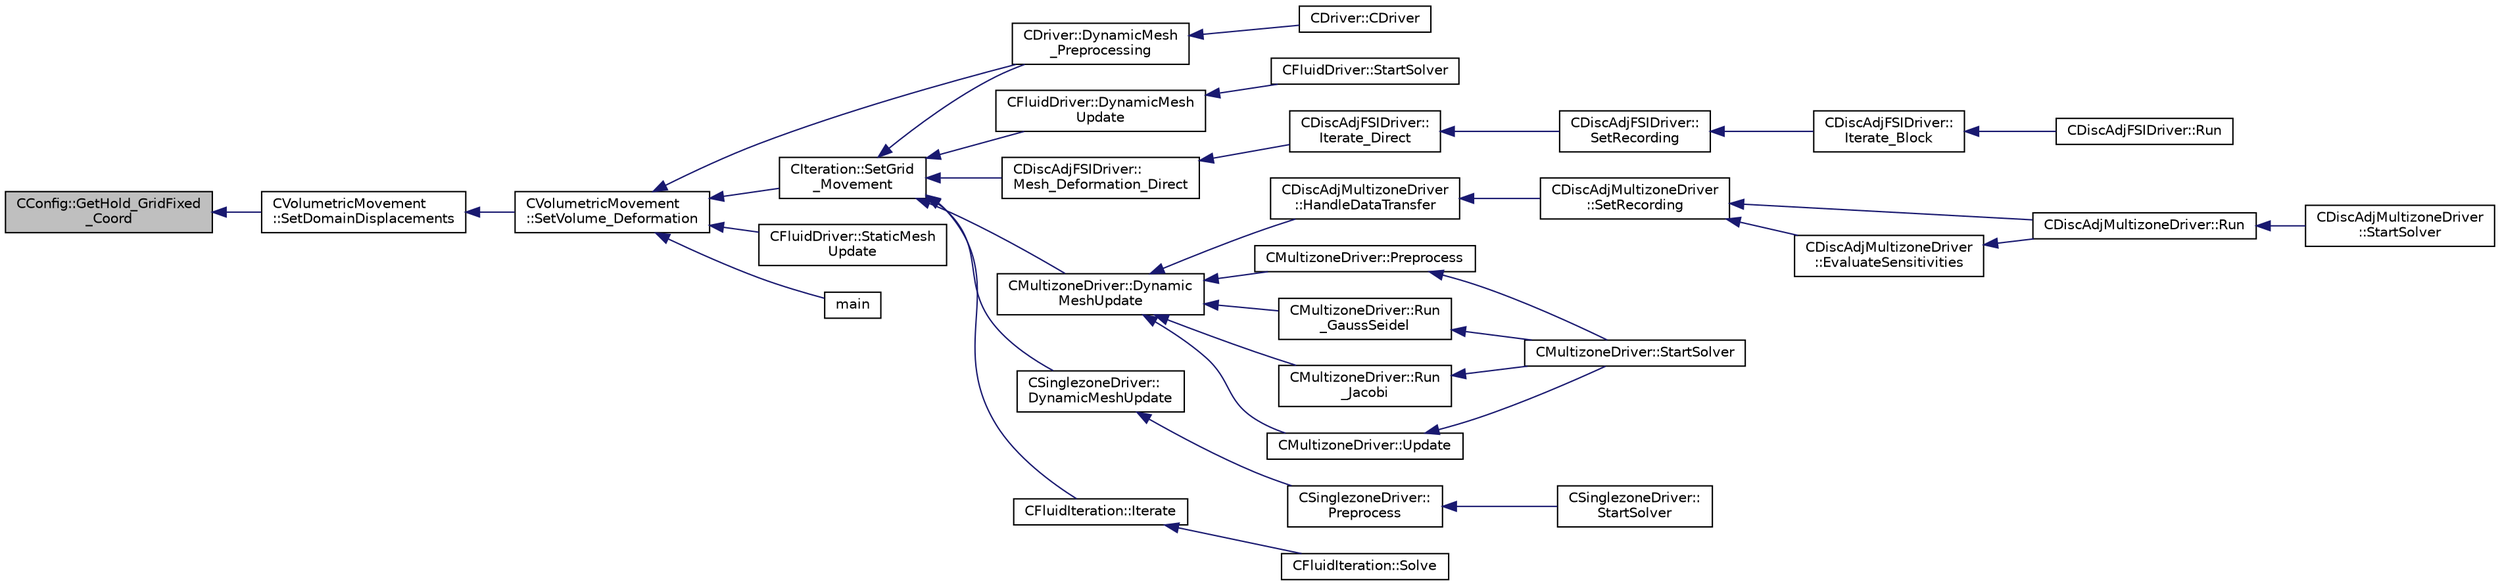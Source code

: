 digraph "CConfig::GetHold_GridFixed_Coord"
{
  edge [fontname="Helvetica",fontsize="10",labelfontname="Helvetica",labelfontsize="10"];
  node [fontname="Helvetica",fontsize="10",shape=record];
  rankdir="LR";
  Node3995 [label="CConfig::GetHold_GridFixed\l_Coord",height=0.2,width=0.4,color="black", fillcolor="grey75", style="filled", fontcolor="black"];
  Node3995 -> Node3996 [dir="back",color="midnightblue",fontsize="10",style="solid",fontname="Helvetica"];
  Node3996 [label="CVolumetricMovement\l::SetDomainDisplacements",height=0.2,width=0.4,color="black", fillcolor="white", style="filled",URL="$class_c_volumetric_movement.html#a34e2da985ad10e2db2d7b3753f0569c3",tooltip="Check the domain points vertex that are going to be moved. "];
  Node3996 -> Node3997 [dir="back",color="midnightblue",fontsize="10",style="solid",fontname="Helvetica"];
  Node3997 [label="CVolumetricMovement\l::SetVolume_Deformation",height=0.2,width=0.4,color="black", fillcolor="white", style="filled",URL="$class_c_volumetric_movement.html#a9120967db0448fb16cb3ddf14ce6b533",tooltip="Grid deformation using the spring analogy method. "];
  Node3997 -> Node3998 [dir="back",color="midnightblue",fontsize="10",style="solid",fontname="Helvetica"];
  Node3998 [label="CDriver::DynamicMesh\l_Preprocessing",height=0.2,width=0.4,color="black", fillcolor="white", style="filled",URL="$class_c_driver.html#af585d91d9c08dbddcc2b3e67dd5f5af9",tooltip="GridMovement_Preprocessing. "];
  Node3998 -> Node3999 [dir="back",color="midnightblue",fontsize="10",style="solid",fontname="Helvetica"];
  Node3999 [label="CDriver::CDriver",height=0.2,width=0.4,color="black", fillcolor="white", style="filled",URL="$class_c_driver.html#a3fca4a013a6efa9bbb38fe78a86b5f3d",tooltip="Constructor of the class. "];
  Node3997 -> Node4000 [dir="back",color="midnightblue",fontsize="10",style="solid",fontname="Helvetica"];
  Node4000 [label="CIteration::SetGrid\l_Movement",height=0.2,width=0.4,color="black", fillcolor="white", style="filled",URL="$class_c_iteration.html#a7b36785762f6b0c214569b185b858b6c",tooltip="Updates the positions and grid velocities for dynamic meshes between physical time steps..."];
  Node4000 -> Node3998 [dir="back",color="midnightblue",fontsize="10",style="solid",fontname="Helvetica"];
  Node4000 -> Node4001 [dir="back",color="midnightblue",fontsize="10",style="solid",fontname="Helvetica"];
  Node4001 [label="CFluidDriver::DynamicMesh\lUpdate",height=0.2,width=0.4,color="black", fillcolor="white", style="filled",URL="$class_c_fluid_driver.html#a4eee67049f34a1875a42afa470e9f828",tooltip="Perform a dynamic mesh deformation, included grid velocity computation and the update of the multigri..."];
  Node4001 -> Node4002 [dir="back",color="midnightblue",fontsize="10",style="solid",fontname="Helvetica"];
  Node4002 [label="CFluidDriver::StartSolver",height=0.2,width=0.4,color="black", fillcolor="white", style="filled",URL="$class_c_fluid_driver.html#a1c122d5a4b5f562f69a84aef2b8bd6d5",tooltip="Launch the computation for all zones and all physics. "];
  Node4000 -> Node4003 [dir="back",color="midnightblue",fontsize="10",style="solid",fontname="Helvetica"];
  Node4003 [label="CDiscAdjFSIDriver::\lMesh_Deformation_Direct",height=0.2,width=0.4,color="black", fillcolor="white", style="filled",URL="$class_c_disc_adj_f_s_i_driver.html#ad683500d6b3773af342165b1b18f5c59",tooltip="Run a direct mesh deformation. "];
  Node4003 -> Node4004 [dir="back",color="midnightblue",fontsize="10",style="solid",fontname="Helvetica"];
  Node4004 [label="CDiscAdjFSIDriver::\lIterate_Direct",height=0.2,width=0.4,color="black", fillcolor="white", style="filled",URL="$class_c_disc_adj_f_s_i_driver.html#acd9e7f14d860522e48ba2b6db34efd49",tooltip="Iterate the direct solver for recording. "];
  Node4004 -> Node4005 [dir="back",color="midnightblue",fontsize="10",style="solid",fontname="Helvetica"];
  Node4005 [label="CDiscAdjFSIDriver::\lSetRecording",height=0.2,width=0.4,color="black", fillcolor="white", style="filled",URL="$class_c_disc_adj_f_s_i_driver.html#ab07394a77802e469a321ccd1b10cb988",tooltip="Set the recording for a Discrete Adjoint iteration for the FSI problem. "];
  Node4005 -> Node4006 [dir="back",color="midnightblue",fontsize="10",style="solid",fontname="Helvetica"];
  Node4006 [label="CDiscAdjFSIDriver::\lIterate_Block",height=0.2,width=0.4,color="black", fillcolor="white", style="filled",URL="$class_c_disc_adj_f_s_i_driver.html#a84949f139fa795b7d34d6ff77e82eb5c",tooltip="Iterate a certain block for adjoint FSI - may be the whole set of variables or independent and subite..."];
  Node4006 -> Node4007 [dir="back",color="midnightblue",fontsize="10",style="solid",fontname="Helvetica"];
  Node4007 [label="CDiscAdjFSIDriver::Run",height=0.2,width=0.4,color="black", fillcolor="white", style="filled",URL="$class_c_disc_adj_f_s_i_driver.html#a2e965d6e9c4dcfc296077cae225cab21",tooltip="Run a Discrete Adjoint iteration for the FSI problem. "];
  Node4000 -> Node4008 [dir="back",color="midnightblue",fontsize="10",style="solid",fontname="Helvetica"];
  Node4008 [label="CMultizoneDriver::Dynamic\lMeshUpdate",height=0.2,width=0.4,color="black", fillcolor="white", style="filled",URL="$class_c_multizone_driver.html#ad28a95a48e9750237a5e2b1bf2c4aac9",tooltip="Perform a dynamic mesh deformation, included grid velocity computation and the update of the multigri..."];
  Node4008 -> Node4009 [dir="back",color="midnightblue",fontsize="10",style="solid",fontname="Helvetica"];
  Node4009 [label="CDiscAdjMultizoneDriver\l::HandleDataTransfer",height=0.2,width=0.4,color="black", fillcolor="white", style="filled",URL="$class_c_disc_adj_multizone_driver.html#ab33de05a7a1f77dcf60014a4a35dd4f1",tooltip="Transfer data between zones and update grids when required. "];
  Node4009 -> Node4010 [dir="back",color="midnightblue",fontsize="10",style="solid",fontname="Helvetica"];
  Node4010 [label="CDiscAdjMultizoneDriver\l::SetRecording",height=0.2,width=0.4,color="black", fillcolor="white", style="filled",URL="$class_c_disc_adj_multizone_driver.html#a441f8669a04147aacab7df463e1dd021",tooltip="Record one iteration of the primal problem within each zone. "];
  Node4010 -> Node4011 [dir="back",color="midnightblue",fontsize="10",style="solid",fontname="Helvetica"];
  Node4011 [label="CDiscAdjMultizoneDriver::Run",height=0.2,width=0.4,color="black", fillcolor="white", style="filled",URL="$class_c_disc_adj_multizone_driver.html#af996aecdb6d20aa4fc81c9b67295abf5",tooltip="[Overload] Run an discrete adjoint update of all solvers within multiple zones. "];
  Node4011 -> Node4012 [dir="back",color="midnightblue",fontsize="10",style="solid",fontname="Helvetica"];
  Node4012 [label="CDiscAdjMultizoneDriver\l::StartSolver",height=0.2,width=0.4,color="black", fillcolor="white", style="filled",URL="$class_c_disc_adj_multizone_driver.html#a75de0a1a482ceeed4301a384f1515092",tooltip="[Overload] Launch the computation for discrete adjoint multizone problems. "];
  Node4010 -> Node4013 [dir="back",color="midnightblue",fontsize="10",style="solid",fontname="Helvetica"];
  Node4013 [label="CDiscAdjMultizoneDriver\l::EvaluateSensitivities",height=0.2,width=0.4,color="black", fillcolor="white", style="filled",URL="$class_c_disc_adj_multizone_driver.html#ac2789097629674cfb7d4de64954024df",tooltip="Evaluate sensitivites for the current adjoint solution and output files. "];
  Node4013 -> Node4011 [dir="back",color="midnightblue",fontsize="10",style="solid",fontname="Helvetica"];
  Node4008 -> Node4014 [dir="back",color="midnightblue",fontsize="10",style="solid",fontname="Helvetica"];
  Node4014 [label="CMultizoneDriver::Preprocess",height=0.2,width=0.4,color="black", fillcolor="white", style="filled",URL="$class_c_multizone_driver.html#a29c97f0dff69501feb7d5f8fe2670088",tooltip="Preprocess the multizone iteration. "];
  Node4014 -> Node4015 [dir="back",color="midnightblue",fontsize="10",style="solid",fontname="Helvetica"];
  Node4015 [label="CMultizoneDriver::StartSolver",height=0.2,width=0.4,color="black", fillcolor="white", style="filled",URL="$class_c_multizone_driver.html#a03cfc000c383ef0d86d34e1c6aef5ff3",tooltip="[Overload] Launch the computation for multizone problems. "];
  Node4008 -> Node4016 [dir="back",color="midnightblue",fontsize="10",style="solid",fontname="Helvetica"];
  Node4016 [label="CMultizoneDriver::Run\l_GaussSeidel",height=0.2,width=0.4,color="black", fillcolor="white", style="filled",URL="$class_c_multizone_driver.html#a8036223cdbe0c0d4552f17f6bad9189b",tooltip="Run a Block Gauss-Seidel iteration in all physical zones. "];
  Node4016 -> Node4015 [dir="back",color="midnightblue",fontsize="10",style="solid",fontname="Helvetica"];
  Node4008 -> Node4017 [dir="back",color="midnightblue",fontsize="10",style="solid",fontname="Helvetica"];
  Node4017 [label="CMultizoneDriver::Run\l_Jacobi",height=0.2,width=0.4,color="black", fillcolor="white", style="filled",URL="$class_c_multizone_driver.html#a1bf2824daac5a10e8fb7387676eee338",tooltip="Run a Block-Jacobi iteration in all physical zones. "];
  Node4017 -> Node4015 [dir="back",color="midnightblue",fontsize="10",style="solid",fontname="Helvetica"];
  Node4008 -> Node4018 [dir="back",color="midnightblue",fontsize="10",style="solid",fontname="Helvetica"];
  Node4018 [label="CMultizoneDriver::Update",height=0.2,width=0.4,color="black", fillcolor="white", style="filled",URL="$class_c_multizone_driver.html#ac5d960382730c14b035965906cf02cb6",tooltip="Update the dual-time solution within multiple zones. "];
  Node4018 -> Node4015 [dir="back",color="midnightblue",fontsize="10",style="solid",fontname="Helvetica"];
  Node4000 -> Node4019 [dir="back",color="midnightblue",fontsize="10",style="solid",fontname="Helvetica"];
  Node4019 [label="CSinglezoneDriver::\lDynamicMeshUpdate",height=0.2,width=0.4,color="black", fillcolor="white", style="filled",URL="$class_c_singlezone_driver.html#a8cf4c7786b495d459818b656a7f6a357",tooltip="Perform a dynamic mesh deformation, included grid velocity computation and the update of the multigri..."];
  Node4019 -> Node4020 [dir="back",color="midnightblue",fontsize="10",style="solid",fontname="Helvetica"];
  Node4020 [label="CSinglezoneDriver::\lPreprocess",height=0.2,width=0.4,color="black", fillcolor="white", style="filled",URL="$class_c_singlezone_driver.html#adc6587c2d0cd656a4fbdebaf611fbbc8",tooltip="Preprocess the single-zone iteration. "];
  Node4020 -> Node4021 [dir="back",color="midnightblue",fontsize="10",style="solid",fontname="Helvetica"];
  Node4021 [label="CSinglezoneDriver::\lStartSolver",height=0.2,width=0.4,color="black", fillcolor="white", style="filled",URL="$class_c_singlezone_driver.html#a6eb4215f7ee740a6d5edb798110ce44a",tooltip="[Overload] Launch the computation for single-zone problems. "];
  Node4000 -> Node4022 [dir="back",color="midnightblue",fontsize="10",style="solid",fontname="Helvetica"];
  Node4022 [label="CFluidIteration::Iterate",height=0.2,width=0.4,color="black", fillcolor="white", style="filled",URL="$class_c_fluid_iteration.html#ab1379b4cba3d8c893395123fb6030986",tooltip="Perform a single iteration of the fluid system. "];
  Node4022 -> Node4023 [dir="back",color="midnightblue",fontsize="10",style="solid",fontname="Helvetica"];
  Node4023 [label="CFluidIteration::Solve",height=0.2,width=0.4,color="black", fillcolor="white", style="filled",URL="$class_c_fluid_iteration.html#ae22cd342c9c9d2ea5ac3f5103394ff80",tooltip="Iterate the fluid system for a number of Inner_Iter iterations. "];
  Node3997 -> Node4024 [dir="back",color="midnightblue",fontsize="10",style="solid",fontname="Helvetica"];
  Node4024 [label="CFluidDriver::StaticMesh\lUpdate",height=0.2,width=0.4,color="black", fillcolor="white", style="filled",URL="$class_c_fluid_driver.html#a6771333285f189b2f979478dee64d897",tooltip="Perform a static mesh deformation, without considering grid velocity (multiple zone). "];
  Node3997 -> Node4025 [dir="back",color="midnightblue",fontsize="10",style="solid",fontname="Helvetica"];
  Node4025 [label="main",height=0.2,width=0.4,color="black", fillcolor="white", style="filled",URL="$_s_u2___d_e_f_8cpp.html#a0ddf1224851353fc92bfbff6f499fa97"];
}
